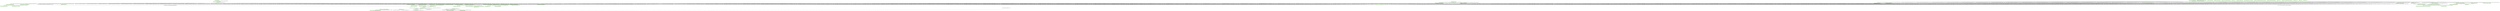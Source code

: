 digraph G {
  node [color=".3 .2 1.0",shape=box,style=filled];
  edge [];
  "0" [label="<org.jfree.base.Library: void setInfo(java.lang.String)>",];
  "1" [label="<java.lang.Thread: void <init>(java.lang.ThreadGroup,java.lang.String)>",];
  "2" [label="<org.jfree.ui.about.ProjectInfo: java.lang.String toString()>",];
  "3" [label="<org.jfree.chart.JFreeChart: void <clinit>()>",];
  "4" [label="<java.lang.ClassLoader: long findNative(java.lang.ClassLoader,java.lang.String)>",];
  "5" [label="<java.lang.ThreadGroup: void <init>()>",];
  "6" [label="<java.lang.NullPointerException: void <init>()>",];
  "7" [label="<java.lang.ThreadGroup: void add(java.lang.ThreadGroup)>",];
  "8" [label="<java.lang.StringBuffer: java.lang.String toString()>",];
  "9" [label="<java.lang.System: void initializeSystemClass()>",];
  "10" [label="<java.awt.Font: void <init>(java.lang.String,int,int)>",];
  "11" [label="<java.lang.Class: java.lang.String getName()>",];
  "12" [label="<org.jfree.JCommonInfo: java.lang.Class class$(java.lang.String)>",];
  "13" [label="<java.lang.Thread: void init(java.lang.ThreadGroup,java.lang.Runnable,java.lang.String)>",];
  "14" [label="<org.jfree.base.Library: java.lang.String getInfo()>",];
  "15" [label="<javax.swing.UIManager: java.awt.Color getColor(java.lang.Object)>",];
  "16" [label="<org.jfree.base.Library: void setVersion(java.lang.String)>",];
  "17" [label="<java.lang.ref.Finalizer: void register(java.lang.Object)>",];
  "18" [label="<java.util.ArrayList: java.lang.Object[] toArray(java.lang.Object[])>",];
  "19" [label="<java.util.ResourceBundle: java.util.ResourceBundle getBundle(java.lang.String,java.util.Locale,java.lang.ClassLoader)>",];
  "20" [label="<org.jfree.base.BasicProjectInfo: void addLibrary(org.jfree.base.Library)>",];
  "21" [label="<java.lang.StringBuffer: java.lang.StringBuffer append(java.lang.String)>",];
  "22" [label="<org.jfree.base.Library: void <init>()>",];
  "23" [label="<org.jfree.base.BootableProjectInfo: void setBootClass(java.lang.String)>",];
  "24" [label="<org.jfree.base.BasicProjectInfo: void setLicenceName(java.lang.String)>",];
  "25" [label="<java.lang.Thread: void <init>(java.lang.ThreadGroup,java.lang.Runnable)>",];
  "26" [label="<org.jfree.chart.JFreeChart: void main(java.lang.String[])>",];
  "27" [label="<org.jfree.ui.about.ProjectInfo: void setContributors(java.util.List)>",];
  "28" [label="<org.jfree.base.Library: void setName(java.lang.String)>",];
  "29" [label="<java.util.Arrays: java.util.List asList(java.lang.Object[])>",];
  "30" [label="<org.jfree.base.BasicProjectInfo: void setName(java.lang.String)>",];
  "31" [label="<org.jfree.base.BasicProjectInfo: java.lang.String getCopyright()>",];
  "32" [label="<org.jfree.base.BootableProjectInfo: void <init>()>",];
  "33" [label="<java.util.ResourceBundle: java.util.ResourceBundle getBundle(java.lang.String)>",];
  "34" [label="<java.lang.Object: void <clinit>()>",];
  "35" [label="<java.lang.NoClassDefFoundError: void <init>(java.lang.String)>",];
  "36" [label="<java.lang.StringBuffer: void <init>()>",];
  "37" [label="<java.lang.ThreadGroup: void <init>(java.lang.ThreadGroup,java.lang.String)>",];
  "38" [label="<java.lang.ClassLoader: void addClass(java.lang.Class)>",];
  "39" [label="<org.jfree.base.BasicProjectInfo: void setInfo(java.lang.String)>",];
  "40" [label="<org.jfree.ui.about.Licences: org.jfree.ui.about.Licences getInstance()>",];
  "41" [label="<java.lang.ThreadGroup: void checkAccess()>",];
  "42" [label="<java.security.PrivilegedActionException: void <init>(java.lang.Exception)>",];
  "43" [label="<java.util.Locale: java.util.Locale getDefault()>",];
  "44" [label="<java.util.ArrayList: void <init>()>",];
  "45" [label="<org.jfree.ui.about.Licences: void <init>()>",];
  "46" [label="<org.jfree.base.BasicProjectInfo: void <init>()>",];
  "47" [label="<org.jfree.chart.JFreeChartInfo: void <init>()>",];
  "48" [label="<org.jfree.ui.about.ProjectInfo: void <init>()>",];
  "49" [label="<org.jfree.base.Library: java.lang.String getName()>",];
  "50" [label="<org.jfree.ui.about.ProjectInfo: void setLicenceText(java.lang.String)>",];
  "51" [label="<java.util.ArrayList: boolean add(java.lang.Object)>",];
  "52" [label="<org.jfree.JCommonInfo: org.jfree.JCommonInfo getInstance()>",];
  "53" [label="<org.jfree.chart.util.ResourceBundleWrapper: java.util.ResourceBundle getBundle(java.lang.String)>",];
  "54" [label="<java.lang.ClassLoader: void checkPackageAccess(java.lang.Class,java.security.ProtectionDomain)>",];
  "55" [label="<org.jfree.base.Library: void setLicenceName(java.lang.String)>",];
  "56" [label="<java.lang.ClassLoader: java.lang.Class loadClassInternal(java.lang.String)>",];
  "57" [label="<org.jfree.base.BasicProjectInfo: org.jfree.base.Library[] getLibraries()>",];
  "58" [label="<java.lang.Object: void <init>()>",];
  "59" [label="<java.lang.Class: java.lang.Class forName(java.lang.String)>",];
  "60" [label="<java.lang.String: void <clinit>()>",];
  "61" [label="<org.jfree.ui.about.Contributor: void <init>(java.lang.String,java.lang.String)>",];
  "62" [label="<java.lang.ThreadGroup: void uncaughtException(java.lang.Thread,java.lang.Throwable)>",];
  "63" [label="<java.lang.ClassLoader: void <init>()>",];
  "64" [label="<org.jfree.base.BasicProjectInfo: void setCopyright(java.lang.String)>",];
  "65" [label="<org.jfree.base.Library: java.lang.String getVersion()>",];
  "66" [label="<org.jfree.base.BasicProjectInfo: void setVersion(java.lang.String)>",];
  "67" [label="<org.jfree.base.Library: void <init>(java.lang.String,java.lang.String,java.lang.String,java.lang.String)>",];
  "68" [label="<org.jfree.ui.about.Licences: java.lang.String getLGPL()>",];
  "69" [label="<java.util.ArrayList: int size()>",];
  "70" [label="<java.lang.Thread: void exit()>",];
  "71" [label="<org.jfree.JCommonInfo: void <init>()>",];
  "72" [label="<java.lang.System: void <clinit>()>",];
  "73" [label="<org.jfree.JCommon: void <clinit>()>",];
  "74" [label="<org.jfree.ui.about.ProjectInfo: java.lang.String getLicenceText()>",];
  "75" [label="<org.jfree.ui.about.ProjectInfo: void setLogo(java.awt.Image)>",];
  "1" -> "58" [label="[0@L384] invokespecial %this.<java.lang.Object: void <init>()>();",];
  "1" -> "13" [label="[6@L385] invokespecial %this.<java.lang.Thread: void init(java.lang.ThreadGroup,java.lang.Runnable,java.lang.String)>(r1, %nullconst, r2);",];
  "2" -> "21" [label="[69@L203] invokevirtual $r0.<java.lang.StringBuffer: java.lang.StringBuffer append(java.lang.String)>(%stringconst8);",];
  "2" -> "21" [label="[41@L183] invokevirtual $r0.<java.lang.StringBuffer: java.lang.StringBuffer append(java.lang.String)>(%stringconst8);",];
  "2" -> "21" [label="[22@L174] invokevirtual $r0.<java.lang.StringBuffer: java.lang.StringBuffer append(java.lang.String)>(%stringconst2);",];
  "2" -> "21" [label="[24@L175] invokevirtual $r0.<java.lang.StringBuffer: java.lang.StringBuffer append(java.lang.String)>(%stringconst5);",];
  "2" -> "21" [label="[68@L202] invokevirtual $r0.<java.lang.StringBuffer: java.lang.StringBuffer append(java.lang.String)>($r15);",];
  "2" -> "21" [label="[79@L211] invokevirtual $r0.<java.lang.StringBuffer: java.lang.StringBuffer append(java.lang.String)>(%stringconst14);",];
  "2" -> "74" [label="[81@L213] $r10 = invokevirtual %this.<org.jfree.ui.about.ProjectInfo: java.lang.String getLicenceText()>();",];
  "2" -> "21" [label="[16@L170] invokevirtual $r0.<java.lang.StringBuffer: java.lang.StringBuffer append(java.lang.String)>(%stringconst3);",];
  "2" -> "49" [label="[2@L163] $r2 = invokevirtual %this.<org.jfree.ui.about.ProjectInfo: java.lang.String getName()>();",];
  "2" -> "21" [label="[19@L172] invokevirtual $r0.<java.lang.StringBuffer: java.lang.StringBuffer append(java.lang.String)>(%stringconst4);",];
  "2" -> "57" [label="[53@L194] $r8 = invokevirtual %this.<org.jfree.ui.about.ProjectInfo: org.jfree.base.Library[] getLibraries()>();",];
  "2" -> "21" [label="[17@L171] invokevirtual $r0.<java.lang.StringBuffer: java.lang.StringBuffer append(java.lang.String)>(%stringconst2);",];
  "2" -> "21" [label="[46@L190] invokevirtual $r0.<java.lang.StringBuffer: java.lang.StringBuffer append(java.lang.String)>(%stringconst2);",];
  "2" -> "65" [label="[6@L165] $r3 = invokevirtual %this.<org.jfree.ui.about.ProjectInfo: java.lang.String getVersion()>();",];
  "2" -> "21" [label="[5@L164] invokevirtual $r0.<java.lang.StringBuffer: java.lang.StringBuffer append(java.lang.String)>(%stringconst0);",];
  "2" -> "49" [label="[76@L210] $r9 = invokevirtual %this.<org.jfree.ui.about.ProjectInfo: java.lang.String getName()>();",];
  "2" -> "21" [label="[74@L207] invokevirtual $r0.<java.lang.StringBuffer: java.lang.StringBuffer append(java.lang.String)>(%stringconst9);",];
  "2" -> "21" [label="[66@L201] invokevirtual $r0.<java.lang.StringBuffer: java.lang.StringBuffer append(java.lang.String)>(%stringconst7);",];
  "2" -> "31" [label="[10@L167] $r4 = invokevirtual %this.<org.jfree.ui.about.ProjectInfo: java.lang.String getCopyright()>();",];
  "2" -> "21" [label="[12@L168] invokevirtual $r0.<java.lang.StringBuffer: java.lang.StringBuffer append(java.lang.String)>(%stringconst1);",];
  "2" -> "21" [label="[9@L166] invokevirtual $r0.<java.lang.StringBuffer: java.lang.StringBuffer append(java.lang.String)>(%stringconst1);",];
  "2" -> "8" [label="[83@L215] $r11 = invokevirtual $r0.<java.lang.StringBuffer: java.lang.String toString()>();",];
  "2" -> "21" [label="[45@L187] invokevirtual $r0.<java.lang.StringBuffer: java.lang.StringBuffer append(java.lang.String)>(%stringconst9);",];
  "2" -> "21" [label="[82@L213] invokevirtual $r0.<java.lang.StringBuffer: java.lang.StringBuffer append(java.lang.String)>($r10);",];
  "2" -> "21" [label="[48@L191] invokevirtual $r0.<java.lang.StringBuffer: java.lang.StringBuffer append(java.lang.String)>(%stringconst10);",];
  "2" -> "21" [label="[21@L173] invokevirtual $r0.<java.lang.StringBuffer: java.lang.StringBuffer append(java.lang.String)>($r5);",];
  "2" -> "21" [label="[63@L199] invokevirtual $r0.<java.lang.StringBuffer: java.lang.StringBuffer append(java.lang.String)>(%stringconst12);",];
  "2" -> "21" [label="[52@L193] invokevirtual $r0.<java.lang.StringBuffer: java.lang.StringBuffer append(java.lang.String)>(%stringconst11);",];
  "2" -> "21" [label="[61@L198] invokevirtual $r0.<java.lang.StringBuffer: java.lang.StringBuffer append(java.lang.String)>($r13);",];
  "2" -> "21" [label="[75@L209] invokevirtual $r0.<java.lang.StringBuffer: java.lang.StringBuffer append(java.lang.String)>(%stringconst2);",];
  "2" -> "21" [label="[37@L181] invokevirtual $r0.<java.lang.StringBuffer: java.lang.StringBuffer append(java.lang.String)>(%stringconst7);",];
  "2" -> "21" [label="[7@L165] invokevirtual $r0.<java.lang.StringBuffer: java.lang.StringBuffer append(java.lang.String)>($r3);",];
  "2" -> "21" [label="[35@L180] invokevirtual $r0.<java.lang.StringBuffer: java.lang.StringBuffer append(java.lang.String)>($r19);",];
  "2" -> "21" [label="[39@L182] invokevirtual $r0.<java.lang.StringBuffer: java.lang.StringBuffer append(java.lang.String)>($r20);",];
  "2" -> "21" [label="[80@L212] invokevirtual $r0.<java.lang.StringBuffer: java.lang.StringBuffer append(java.lang.String)>(%stringconst2);",];
  "2" -> "21" [label="[11@L167] invokevirtual $r0.<java.lang.StringBuffer: java.lang.StringBuffer append(java.lang.String)>($r4);",];
  "2" -> "21" [label="[3@L163] invokevirtual $r0.<java.lang.StringBuffer: java.lang.StringBuffer append(java.lang.String)>($r2);",];
  "2" -> "36" [label="[1@L162] invokespecial $r0.<java.lang.StringBuffer: void <init>()>();",];
  "2" -> "21" [label="[77@L210] invokevirtual $r0.<java.lang.StringBuffer: java.lang.StringBuffer append(java.lang.String)>($r9);",];
  "2" -> "21" [label="[50@L192] invokevirtual $r0.<java.lang.StringBuffer: java.lang.StringBuffer append(java.lang.String)>($r7);",];
  "2" -> "49" [label="[49@L192] $r7 = invokevirtual %this.<org.jfree.ui.about.ProjectInfo: java.lang.String getName()>();",];
  "2" -> "14" [label="[20@L173] $r5 = invokevirtual %this.<org.jfree.ui.about.ProjectInfo: java.lang.String getInfo()>();",];
  "2" -> "21" [label="[14@L169] invokevirtual $r0.<java.lang.StringBuffer: java.lang.StringBuffer append(java.lang.String)>(%stringconst2);",];
  "2" -> "21" [label="[65@L200] invokevirtual $r0.<java.lang.StringBuffer: java.lang.StringBuffer append(java.lang.String)>($r14);",];
  "3" -> "15" [label="[16@L261] $r2 = invokestatic <javax.swing.UIManager: java.awt.Color getColor(java.lang.Object)>(%stringconst6);",];
  "3" -> "10" [label="[13@L257] invokespecial $r1.<java.awt.Font: void <init>(java.lang.String,int,int)>(%stringconst3, %intconst4, %intconst5);",];
  "3" -> "47" [label="[7@L254] invokespecial $r0.<org.jfree.chart.JFreeChartInfo: void <init>()>();",];
  "5" -> "58" [label="[0@L55] invokespecial %this.<java.lang.Object: void <init>()>();",];
  "12" -> "59" [label="[0@L125] $r1 = invokestatic <java.lang.Class: java.lang.Class forName(java.lang.String)>(r0);",];
  "12" -> "35" [label="[5@L125] invokespecial $r3.<java.lang.NoClassDefFoundError: void <init>(java.lang.String)>($r4);",];
  "20" -> "51" [label="[5@L173] invokeinterface $r2.<java.util.List: boolean add(java.lang.Object)>(library);",];
  "20" -> "6" [label="[2@L171] invokespecial $r3.<java.lang.NullPointerException: void <init>()>();",];
  "22" -> "58" [label="[0@L89] invokespecial %this.<java.lang.Object: void <init>()>();",];
  "24" -> "55" [label="[0@L134] invokespecial %this.<org.jfree.base.Library: void setLicenceName(java.lang.String)>(licence);",];
  "26" -> "2" [label="[2@L1697] $r2 = invokevirtual $r0.<org.jfree.ui.about.ProjectInfo: java.lang.String toString()>();",];
  "30" -> "28" [label="[0@L143] invokespecial %this.<org.jfree.base.Library: void setName(java.lang.String)>(name);",];
  "32" -> "44" [label="[2@L68] invokespecial $r1.<java.util.ArrayList: void <init>()>();",];
  "32" -> "46" [label="[0@L67] invokespecial %this.<org.jfree.base.BasicProjectInfo: void <init>()>();",];
  "37" -> "58" [label="[0@L94] invokespecial %this.<java.lang.Object: void <init>()>();",];
  "37" -> "41" [label="[5@L98] invokevirtual r1.<java.lang.ThreadGroup: void checkAccess()>();",];
  "37" -> "7" [label="[14@L104] invokespecial r1.<java.lang.ThreadGroup: void add(java.lang.ThreadGroup)>(%this);",];
  "39" -> "0" [label="[0@L125] invokespecial %this.<org.jfree.base.Library: void setInfo(java.lang.String)>(info);",];
  "40" -> "45" [label="[3@L805] invokespecial $r2.<org.jfree.ui.about.Licences: void <init>()>();",];
  "45" -> "58" [label="[0@L57] invokespecial %this.<java.lang.Object: void <init>()>();",];
  "46" -> "44" [label="[2@L65] invokespecial $r1.<java.util.ArrayList: void <init>()>();",];
  "46" -> "22" [label="[0@L64] invokespecial %this.<org.jfree.base.Library: void <init>()>();",];
  "47" -> "61" [label="[308@L1765] invokespecial $r65.<org.jfree.ui.about.Contributor: void <init>(java.lang.String,java.lang.String)>(%stringconst122, %stringconst8);",];
  "47" -> "61" [label="[273@L1765] invokespecial $r58.<org.jfree.ui.about.Contributor: void <init>(java.lang.String,java.lang.String)>(%stringconst108, %stringconst8);",];
  "47" -> "61" [label="[158@L1765] invokespecial $r35.<org.jfree.ui.about.Contributor: void <init>(java.lang.String,java.lang.String)>(%stringconst62, %stringconst8);",];
  "47" -> "39" [label="[11@L1759] invokevirtual %this.<org.jfree.chart.JFreeChartInfo: void setInfo(java.lang.String)>($r4);",];
  "47" -> "61" [label="[213@L1765] invokespecial $r46.<org.jfree.ui.about.Contributor: void <init>(java.lang.String,java.lang.String)>(%stringconst84, %stringconst8);",];
  "47" -> "61" [label="[87@L1765] invokespecial $r21.<org.jfree.ui.about.Contributor: void <init>(java.lang.String,java.lang.String)>(%stringconst33, %stringconst8);",];
  "47" -> "61" [label="[122@L1765] invokespecial $r28.<org.jfree.ui.about.Contributor: void <init>(java.lang.String,java.lang.String)>(%stringconst47, %stringconst8);",];
  "47" -> "61" [label="[298@L1765] invokespecial $r63.<org.jfree.ui.about.Contributor: void <init>(java.lang.String,java.lang.String)>(%stringconst118, %stringconst8);",];
  "47" -> "68" [label="[19@L1763] $r7 = invokevirtual $r6.<org.jfree.ui.about.Licences: java.lang.String getLGPL()>();",];
  "47" -> "61" [label="[198@L1765] invokespecial $r43.<org.jfree.ui.about.Contributor: void <init>(java.lang.String,java.lang.String)>(%stringconst78, %stringconst8);",];
  "47" -> "61" [label="[338@L1765] invokespecial $r71.<org.jfree.ui.about.Contributor: void <init>(java.lang.String,java.lang.String)>(%stringconst134, %stringconst8);",];
  "47" -> "61" [label="[454@L1765] invokespecial $r94.<org.jfree.ui.about.Contributor: void <init>(java.lang.String,java.lang.String)>(%stringconst181, %stringconst8);",];
  "47" -> "61" [label="[369@L1765] invokespecial $r77.<org.jfree.ui.about.Contributor: void <init>(java.lang.String,java.lang.String)>(%stringconst147, %stringconst8);",];
  "47" -> "61" [label="[480@L1765] invokespecial $r99.<org.jfree.ui.about.Contributor: void <init>(java.lang.String,java.lang.String)>(%stringconst192, %stringconst8);",];
  "47" -> "61" [label="[459@L1765] invokespecial $r95.<org.jfree.ui.about.Contributor: void <init>(java.lang.String,java.lang.String)>(%stringconst183, %stringconst8);",];
  "47" -> "61" [label="[379@L1765] invokespecial $r79.<org.jfree.ui.about.Contributor: void <init>(java.lang.String,java.lang.String)>(%stringconst151, %stringconst8);",];
  "47" -> "61" [label="[434@L1765] invokespecial $r90.<org.jfree.ui.about.Contributor: void <init>(java.lang.String,java.lang.String)>(%stringconst173, %stringconst8);",];
  "47" -> "61" [label="[143@L1765] invokespecial $r32.<org.jfree.ui.about.Contributor: void <init>(java.lang.String,java.lang.String)>(%stringconst56, %stringconst8);",];
  "47" -> "61" [label="[218@L1765] invokespecial $r47.<org.jfree.ui.about.Contributor: void <init>(java.lang.String,java.lang.String)>(%stringconst86, %stringconst8);",];
  "47" -> "61" [label="[82@L1765] invokespecial $r20.<org.jfree.ui.about.Contributor: void <init>(java.lang.String,java.lang.String)>(%stringconst31, %stringconst8);",];
  "47" -> "61" [label="[138@L1765] invokespecial $r31.<org.jfree.ui.about.Contributor: void <init>(java.lang.String,java.lang.String)>(%stringconst53, %stringconst54);",];
  "47" -> "61" [label="[57@L1765] invokespecial $r15.<org.jfree.ui.about.Contributor: void <init>(java.lang.String,java.lang.String)>(%stringconst21, %stringconst8);",];
  "47" -> "50" [label="[20@L1763] invokevirtual %this.<org.jfree.chart.JFreeChartInfo: void setLicenceText(java.lang.String)>($r7);",];
  "47" -> "61" [label="[52@L1765] invokespecial $r14.<org.jfree.ui.about.Contributor: void <init>(java.lang.String,java.lang.String)>(%stringconst19, %stringconst8);",];
  "47" -> "61" [label="[475@L1765] invokespecial $r98.<org.jfree.ui.about.Contributor: void <init>(java.lang.String,java.lang.String)>(%stringconst190, %stringconst8);",];
  "47" -> "61" [label="[168@L1765] invokespecial $r37.<org.jfree.ui.about.Contributor: void <init>(java.lang.String,java.lang.String)>(%stringconst66, %stringconst8);",];
  "47" -> "61" [label="[72@L1765] invokespecial $r18.<org.jfree.ui.about.Contributor: void <init>(java.lang.String,java.lang.String)>(%stringconst27, %stringconst8);",];
  "47" -> "61" [label="[470@L1765] invokespecial $r97.<org.jfree.ui.about.Contributor: void <init>(java.lang.String,java.lang.String)>(%stringconst188, %stringconst8);",];
  "47" -> "61" [label="[359@L1765] invokespecial $r75.<org.jfree.ui.about.Contributor: void <init>(java.lang.String,java.lang.String)>(%stringconst143, %stringconst8);",];
  "47" -> "61" [label="[183@L1765] invokespecial $r40.<org.jfree.ui.about.Contributor: void <init>(java.lang.String,java.lang.String)>(%stringconst72, %stringconst8);",];
  "47" -> "61" [label="[328@L1765] invokespecial $r69.<org.jfree.ui.about.Contributor: void <init>(java.lang.String,java.lang.String)>(%stringconst130, %stringconst8);",];
  "47" -> "61" [label="[97@L1765] invokespecial $r23.<org.jfree.ui.about.Contributor: void <init>(java.lang.String,java.lang.String)>(%stringconst37, %stringconst8);",];
  "47" -> "61" [label="[92@L1765] invokespecial $r22.<org.jfree.ui.about.Contributor: void <init>(java.lang.String,java.lang.String)>(%stringconst35, %stringconst8);",];
  "47" -> "61" [label="[496@L1765] invokespecial $r102.<org.jfree.ui.about.Contributor: void <init>(java.lang.String,java.lang.String)>(%stringconst199, %stringconst8);",];
  "47" -> "61" [label="[449@L1765] invokespecial $r93.<org.jfree.ui.about.Contributor: void <init>(java.lang.String,java.lang.String)>(%stringconst179, %stringconst8);",];
  "47" -> "61" [label="[223@L1765] invokespecial $r48.<org.jfree.ui.about.Contributor: void <init>(java.lang.String,java.lang.String)>(%stringconst88, %stringconst8);",];
  "47" -> "61" [label="[42@L1765] invokespecial $r12.<org.jfree.ui.about.Contributor: void <init>(java.lang.String,java.lang.String)>(%stringconst15, %stringconst8);",];
  "47" -> "61" [label="[107@L1765] invokespecial $r25.<org.jfree.ui.about.Contributor: void <init>(java.lang.String,java.lang.String)>(%stringconst41, %stringconst8);",];
  "47" -> "61" [label="[203@L1765] invokespecial $r44.<org.jfree.ui.about.Contributor: void <init>(java.lang.String,java.lang.String)>(%stringconst80, %stringconst8);",];
  "47" -> "61" [label="[389@L1765] invokespecial $r81.<org.jfree.ui.about.Contributor: void <init>(java.lang.String,java.lang.String)>(%stringconst155, %stringconst8);",];
  "47" -> "61" [label="[283@L1765] invokespecial $r60.<org.jfree.ui.about.Contributor: void <init>(java.lang.String,java.lang.String)>(%stringconst112, %stringconst8);",];
  "47" -> "48" [label="[0@L1749] invokespecial %this.<org.jfree.ui.about.ProjectInfo: void <init>()>();",];
  "47" -> "61" [label="[153@L1765] invokespecial $r34.<org.jfree.ui.about.Contributor: void <init>(java.lang.String,java.lang.String)>(%stringconst60, %stringconst8);",];
  "47" -> "61" [label="[278@L1765] invokespecial $r59.<org.jfree.ui.about.Contributor: void <init>(java.lang.String,java.lang.String)>(%stringconst110, %stringconst8);",];
  "47" -> "61" [label="[429@L1765] invokespecial $r89.<org.jfree.ui.about.Contributor: void <init>(java.lang.String,java.lang.String)>(%stringconst171, %stringconst8);",];
  "47" -> "61" [label="[439@L1765] invokespecial $r91.<org.jfree.ui.about.Contributor: void <init>(java.lang.String,java.lang.String)>(%stringconst175, %stringconst8);",];
  "47" -> "61" [label="[193@L1765] invokespecial $r42.<org.jfree.ui.about.Contributor: void <init>(java.lang.String,java.lang.String)>(%stringconst76, %stringconst8);",];
  "47" -> "53" [label="[2@L1754] $r1 = invokestatic <org.jfree.chart.util.ResourceBundleWrapper: java.util.ResourceBundle getBundle(java.lang.String)>(%stringconst0);",];
  "47" -> "61" [label="[313@L1765] invokespecial $r66.<org.jfree.ui.about.Contributor: void <init>(java.lang.String,java.lang.String)>(%stringconst124, %stringconst8);",];
  "47" -> "61" [label="[243@L1765] invokespecial $r52.<org.jfree.ui.about.Contributor: void <init>(java.lang.String,java.lang.String)>(%stringconst96, %stringconst8);",];
  "47" -> "61" [label="[238@L1765] invokespecial $r51.<org.jfree.ui.about.Contributor: void <init>(java.lang.String,java.lang.String)>(%stringconst94, %stringconst8);",];
  "47" -> "64" [label="[14@L1760] invokevirtual %this.<org.jfree.chart.JFreeChartInfo: void setCopyright(java.lang.String)>($r5);",];
  "47" -> "61" [label="[67@L1765] invokespecial $r17.<org.jfree.ui.about.Contributor: void <init>(java.lang.String,java.lang.String)>(%stringconst25, %stringconst8);",];
  "47" -> "61" [label="[323@L1765] invokespecial $r68.<org.jfree.ui.about.Contributor: void <init>(java.lang.String,java.lang.String)>(%stringconst128, %stringconst8);",];
  "47" -> "61" [label="[303@L1765] invokespecial $r64.<org.jfree.ui.about.Contributor: void <init>(java.lang.String,java.lang.String)>(%stringconst120, %stringconst8);",];
  "47" -> "61" [label="[318@L1765] invokespecial $r67.<org.jfree.ui.about.Contributor: void <init>(java.lang.String,java.lang.String)>(%stringconst126, %stringconst8);",];
  "47" -> "61" [label="[178@L1765] invokespecial $r39.<org.jfree.ui.about.Contributor: void <init>(java.lang.String,java.lang.String)>(%stringconst70, %stringconst8);",];
  "47" -> "61" [label="[491@L1765] invokespecial $r101.<org.jfree.ui.about.Contributor: void <init>(java.lang.String,java.lang.String)>(%stringconst197, %stringconst8);",];
  "47" -> "61" [label="[409@L1765] invokespecial $r85.<org.jfree.ui.about.Contributor: void <init>(java.lang.String,java.lang.String)>(%stringconst163, %stringconst8);",];
  "47" -> "61" [label="[374@L1765] invokespecial $r78.<org.jfree.ui.about.Contributor: void <init>(java.lang.String,java.lang.String)>(%stringconst149, %stringconst8);",];
  "47" -> "61" [label="[47@L1765] invokespecial $r13.<org.jfree.ui.about.Contributor: void <init>(java.lang.String,java.lang.String)>(%stringconst17, %stringconst8);",];
  "47" -> "61" [label="[102@L1765] invokespecial $r24.<org.jfree.ui.about.Contributor: void <init>(java.lang.String,java.lang.String)>(%stringconst39, %stringconst8);",];
  "47" -> "61" [label="[354@L1765] invokespecial $r74.<org.jfree.ui.about.Contributor: void <init>(java.lang.String,java.lang.String)>(%stringconst141, %stringconst8);",];
  "47" -> "75" [label="[15@L1761] invokevirtual %this.<org.jfree.chart.JFreeChartInfo: void setLogo(java.awt.Image)>(%nullconst);",];
  "47" -> "61" [label="[414@L1765] invokespecial $r86.<org.jfree.ui.about.Contributor: void <init>(java.lang.String,java.lang.String)>(%stringconst165, %stringconst8);",];
  "47" -> "61" [label="[228@L1765] invokespecial $r49.<org.jfree.ui.about.Contributor: void <init>(java.lang.String,java.lang.String)>(%stringconst90, %stringconst8);",];
  "47" -> "61" [label="[424@L1765] invokespecial $r88.<org.jfree.ui.about.Contributor: void <init>(java.lang.String,java.lang.String)>(%stringconst169, %stringconst8);",];
  "47" -> "61" [label="[364@L1765] invokespecial $r76.<org.jfree.ui.about.Contributor: void <init>(java.lang.String,java.lang.String)>(%stringconst145, %stringconst8);",];
  "47" -> "61" [label="[148@L1765] invokespecial $r33.<org.jfree.ui.about.Contributor: void <init>(java.lang.String,java.lang.String)>(%stringconst58, %stringconst8);",];
  "47" -> "61" [label="[343@L1765] invokespecial $r72.<org.jfree.ui.about.Contributor: void <init>(java.lang.String,java.lang.String)>(%stringconst136, %stringconst8);",];
  "47" -> "29" [label="[499@L1765] $r103 = invokestatic <java.util.Arrays: java.util.List asList(java.lang.Object[])>($r8);",];
  "47" -> "61" [label="[32@L1765] invokespecial $r10.<org.jfree.ui.about.Contributor: void <init>(java.lang.String,java.lang.String)>(%stringconst10, %stringconst11);",];
  "47" -> "61" [label="[404@L1765] invokespecial $r84.<org.jfree.ui.about.Contributor: void <init>(java.lang.String,java.lang.String)>(%stringconst161, %stringconst8);",];
  "47" -> "61" [label="[117@L1765] invokespecial $r27.<org.jfree.ui.about.Contributor: void <init>(java.lang.String,java.lang.String)>(%stringconst45, %stringconst8);",];
  "47" -> "61" [label="[62@L1765] invokespecial $r16.<org.jfree.ui.about.Contributor: void <init>(java.lang.String,java.lang.String)>(%stringconst23, %stringconst8);",];
  "47" -> "61" [label="[394@L1765] invokespecial $r82.<org.jfree.ui.about.Contributor: void <init>(java.lang.String,java.lang.String)>(%stringconst157, %stringconst8);",];
  "47" -> "61" [label="[233@L1765] invokespecial $r50.<org.jfree.ui.about.Contributor: void <init>(java.lang.String,java.lang.String)>(%stringconst92, %stringconst8);",];
  "47" -> "61" [label="[208@L1765] invokespecial $r45.<org.jfree.ui.about.Contributor: void <init>(java.lang.String,java.lang.String)>(%stringconst82, %stringconst8);",];
  "47" -> "61" [label="[127@L1765] invokespecial $r29.<org.jfree.ui.about.Contributor: void <init>(java.lang.String,java.lang.String)>(%stringconst49, %stringconst8);",];
  "47" -> "61" [label="[163@L1765] invokespecial $r36.<org.jfree.ui.about.Contributor: void <init>(java.lang.String,java.lang.String)>(%stringconst64, %stringconst8);",];
  "47" -> "24" [label="[17@L1762] invokevirtual %this.<org.jfree.chart.JFreeChartInfo: void setLicenceName(java.lang.String)>(%stringconst5);",];
  "47" -> "61" [label="[26@L1765] invokespecial $r9.<org.jfree.ui.about.Contributor: void <init>(java.lang.String,java.lang.String)>(%stringconst7, %stringconst8);",];
  "47" -> "61" [label="[419@L1765] invokespecial $r87.<org.jfree.ui.about.Contributor: void <init>(java.lang.String,java.lang.String)>(%stringconst167, %stringconst8);",];
  "47" -> "61" [label="[77@L1765] invokespecial $r19.<org.jfree.ui.about.Contributor: void <init>(java.lang.String,java.lang.String)>(%stringconst29, %stringconst8);",];
  "47" -> "61" [label="[399@L1765] invokespecial $r83.<org.jfree.ui.about.Contributor: void <init>(java.lang.String,java.lang.String)>(%stringconst159, %stringconst8);",];
  "47" -> "61" [label="[465@L1765] invokespecial $r96.<org.jfree.ui.about.Contributor: void <init>(java.lang.String,java.lang.String)>(%stringconst185, %stringconst186);",];
  "47" -> "61" [label="[444@L1765] invokespecial $r92.<org.jfree.ui.about.Contributor: void <init>(java.lang.String,java.lang.String)>(%stringconst177, %stringconst8);",];
  "47" -> "61" [label="[263@L1765] invokespecial $r56.<org.jfree.ui.about.Contributor: void <init>(java.lang.String,java.lang.String)>(%stringconst104, %stringconst8);",];
  "47" -> "61" [label="[112@L1765] invokespecial $r26.<org.jfree.ui.about.Contributor: void <init>(java.lang.String,java.lang.String)>(%stringconst43, %stringconst8);",];
  "47" -> "61" [label="[288@L1765] invokespecial $r61.<org.jfree.ui.about.Contributor: void <init>(java.lang.String,java.lang.String)>(%stringconst114, %stringconst8);",];
  "47" -> "66" [label="[8@L1758] invokevirtual %this.<org.jfree.chart.JFreeChartInfo: void setVersion(java.lang.String)>($r3);",];
  "47" -> "61" [label="[293@L1765] invokespecial $r62.<org.jfree.ui.about.Contributor: void <init>(java.lang.String,java.lang.String)>(%stringconst116, %stringconst8);",];
  "47" -> "61" [label="[486@L1765] invokespecial $r100.<org.jfree.ui.about.Contributor: void <init>(java.lang.String,java.lang.String)>(%stringconst194, %stringconst195);",];
  "47" -> "27" [label="[500@L1765] invokevirtual %this.<org.jfree.chart.JFreeChartInfo: void setContributors(java.util.List)>($r103);",];
  "47" -> "61" [label="[188@L1765] invokespecial $r41.<org.jfree.ui.about.Contributor: void <init>(java.lang.String,java.lang.String)>(%stringconst74, %stringconst8);",];
  "47" -> "61" [label="[349@L1765] invokespecial $r73.<org.jfree.ui.about.Contributor: void <init>(java.lang.String,java.lang.String)>(%stringconst138, %stringconst139);",];
  "47" -> "61" [label="[384@L1765] invokespecial $r80.<org.jfree.ui.about.Contributor: void <init>(java.lang.String,java.lang.String)>(%stringconst153, %stringconst8);",];
  "47" -> "61" [label="[258@L1765] invokespecial $r55.<org.jfree.ui.about.Contributor: void <init>(java.lang.String,java.lang.String)>(%stringconst102, %stringconst8);",];
  "47" -> "61" [label="[132@L1765] invokespecial $r30.<org.jfree.ui.about.Contributor: void <init>(java.lang.String,java.lang.String)>(%stringconst51, %stringconst8);",];
  "47" -> "30" [label="[5@L1757] invokevirtual %this.<org.jfree.chart.JFreeChartInfo: void setName(java.lang.String)>($r2);",];
  "47" -> "20" [label="[502@L1867] invokevirtual %this.<org.jfree.chart.JFreeChartInfo: void addLibrary(org.jfree.base.Library)>($r104);",];
  "47" -> "61" [label="[253@L1765] invokespecial $r54.<org.jfree.ui.about.Contributor: void <init>(java.lang.String,java.lang.String)>(%stringconst100, %stringconst8);",];
  "47" -> "61" [label="[333@L1765] invokespecial $r70.<org.jfree.ui.about.Contributor: void <init>(java.lang.String,java.lang.String)>(%stringconst132, %stringconst8);",];
  "47" -> "61" [label="[173@L1765] invokespecial $r38.<org.jfree.ui.about.Contributor: void <init>(java.lang.String,java.lang.String)>(%stringconst68, %stringconst8);",];
  "47" -> "61" [label="[268@L1765] invokespecial $r57.<org.jfree.ui.about.Contributor: void <init>(java.lang.String,java.lang.String)>(%stringconst106, %stringconst8);",];
  "47" -> "61" [label="[248@L1765] invokespecial $r53.<org.jfree.ui.about.Contributor: void <init>(java.lang.String,java.lang.String)>(%stringconst98, %stringconst8);",];
  "47" -> "61" [label="[37@L1765] invokespecial $r11.<org.jfree.ui.about.Contributor: void <init>(java.lang.String,java.lang.String)>(%stringconst13, %stringconst8);",];
  "47" -> "40" [label="[18@L1763] $r6 = invokestatic <org.jfree.ui.about.Licences: org.jfree.ui.about.Licences getInstance()>();",];
  "48" -> "32" [label="[0@L72] invokespecial %this.<org.jfree.base.BootableProjectInfo: void <init>()>();",];
  "52" -> "71" [label="[3@L72] invokespecial $r2.<org.jfree.JCommonInfo: void <init>()>();",];
  "53" -> "19" [label="[4@L123] $r5 = invokestatic <java.util.ResourceBundle: java.util.ResourceBundle getBundle(java.lang.String,java.util.Locale,java.lang.ClassLoader)>(r1, $r3, $r4);",];
  "53" -> "43" [label="[2@L123] $r3 = invokestatic <java.util.Locale: java.util.Locale getDefault()>();",];
  "53" -> "33" [label="[6@L128] $r2 = invokestatic <java.util.ResourceBundle: java.util.ResourceBundle getBundle(java.lang.String)>(r1);",];
  "57" -> "69" [label="[2@L161] $i0 = invokeinterface $r1.<java.util.List: int size()>();",];
  "57" -> "18" [label="[4@L161] $r4 = invokeinterface $r2.<java.util.List: java.lang.Object[] toArray(java.lang.Object[])>($r3);",];
  "61" -> "58" [label="[0@L68] invokespecial %this.<java.lang.Object: void <init>()>();",];
  "66" -> "16" [label="[0@L152] invokespecial %this.<org.jfree.base.Library: void setVersion(java.lang.String)>(version);",];
  "67" -> "58" [label="[0@L78] invokespecial %this.<java.lang.Object: void <init>()>();",];
  "71" -> "50" [label="[19@L93] invokevirtual %this.<org.jfree.JCommonInfo: void setLicenceText(java.lang.String)>($r7);",];
  "71" -> "61" [label="[91@L95] invokespecial $r22.<org.jfree.ui.about.Contributor: void <init>(java.lang.String,java.lang.String)>(%stringconst35, %stringconst8);",];
  "71" -> "61" [label="[81@L95] invokespecial $r20.<org.jfree.ui.about.Contributor: void <init>(java.lang.String,java.lang.String)>(%stringconst31, %stringconst8);",];
  "71" -> "23" [label="[126@L125] invokevirtual %this.<org.jfree.JCommonInfo: void setBootClass(java.lang.String)>($r29);",];
  "71" -> "61" [label="[106@L95] invokespecial $r25.<org.jfree.ui.about.Contributor: void <init>(java.lang.String,java.lang.String)>(%stringconst41, %stringconst8);",];
  "71" -> "67" [label="[116@L119] invokespecial $r27.<org.jfree.base.Library: void <init>(java.lang.String,java.lang.String,java.lang.String,java.lang.String)>(%stringconst43, %stringconst44, %stringconst45, %stringconst46);",];
  "71" -> "24" [label="[16@L92] invokevirtual %this.<org.jfree.JCommonInfo: void setLicenceName(java.lang.String)>(%stringconst5);",];
  "71" -> "61" [label="[25@L95] invokespecial $r9.<org.jfree.ui.about.Contributor: void <init>(java.lang.String,java.lang.String)>(%stringconst7, %stringconst8);",];
  "71" -> "12" [label="[121@L125] $r30 = invokestatic <org.jfree.JCommonInfo: java.lang.Class class$(java.lang.String)>(%stringconst47);",];
  "71" -> "20" [label="[117@L119] invokevirtual %this.<org.jfree.JCommonInfo: void addLibrary(org.jfree.base.Library)>($r27);",];
  "71" -> "61" [label="[76@L95] invokespecial $r19.<org.jfree.ui.about.Contributor: void <init>(java.lang.String,java.lang.String)>(%stringconst29, %stringconst8);",];
  "71" -> "29" [label="[109@L95] $r26 = invokestatic <java.util.Arrays: java.util.List asList(java.lang.Object[])>($r8);",];
  "71" -> "61" [label="[66@L95] invokespecial $r17.<org.jfree.ui.about.Contributor: void <init>(java.lang.String,java.lang.String)>(%stringconst25, %stringconst8);",];
  "71" -> "61" [label="[30@L95] invokespecial $r10.<org.jfree.ui.about.Contributor: void <init>(java.lang.String,java.lang.String)>(%stringconst10, %stringconst8);",];
  "71" -> "39" [label="[11@L89] invokevirtual %this.<org.jfree.JCommonInfo: void setInfo(java.lang.String)>($r4);",];
  "71" -> "61" [label="[101@L95] invokespecial $r24.<org.jfree.ui.about.Contributor: void <init>(java.lang.String,java.lang.String)>(%stringconst39, %stringconst8);",];
  "71" -> "61" [label="[96@L95] invokespecial $r23.<org.jfree.ui.about.Contributor: void <init>(java.lang.String,java.lang.String)>(%stringconst37, %stringconst8);",];
  "71" -> "61" [label="[51@L95] invokespecial $r14.<org.jfree.ui.about.Contributor: void <init>(java.lang.String,java.lang.String)>(%stringconst19, %stringconst8);",];
  "71" -> "40" [label="[17@L93] $r6 = invokestatic <org.jfree.ui.about.Licences: org.jfree.ui.about.Licences getInstance()>();",];
  "71" -> "48" [label="[0@L80] invokespecial %this.<org.jfree.ui.about.ProjectInfo: void <init>()>();",];
  "71" -> "61" [label="[71@L95] invokespecial $r18.<org.jfree.ui.about.Contributor: void <init>(java.lang.String,java.lang.String)>(%stringconst27, %stringconst8);",];
  "71" -> "61" [label="[61@L95] invokespecial $r16.<org.jfree.ui.about.Contributor: void <init>(java.lang.String,java.lang.String)>(%stringconst23, %stringconst8);",];
  "71" -> "61" [label="[86@L95] invokespecial $r21.<org.jfree.ui.about.Contributor: void <init>(java.lang.String,java.lang.String)>(%stringconst33, %stringconst8);",];
  "71" -> "11" [label="[125@L125] $r29 = invokevirtual $r30.<java.lang.Class: java.lang.String getName()>();",];
  "71" -> "30" [label="[5@L87] invokevirtual %this.<org.jfree.JCommonInfo: void setName(java.lang.String)>($r2);",];
  "71" -> "61" [label="[35@L95] invokespecial $r11.<org.jfree.ui.about.Contributor: void <init>(java.lang.String,java.lang.String)>(%stringconst12, %stringconst8);",];
  "71" -> "64" [label="[14@L90] invokevirtual %this.<org.jfree.JCommonInfo: void setCopyright(java.lang.String)>($r5);",];
  "71" -> "61" [label="[46@L95] invokespecial $r13.<org.jfree.ui.about.Contributor: void <init>(java.lang.String,java.lang.String)>(%stringconst16, %stringconst17);",];
  "71" -> "33" [label="[2@L84] $r1 = invokestatic <java.util.ResourceBundle: java.util.ResourceBundle getBundle(java.lang.String)>(%stringconst0);",];
  "71" -> "27" [label="[110@L95] invokevirtual %this.<org.jfree.JCommonInfo: void setContributors(java.util.List)>($r26);",];
  "71" -> "61" [label="[56@L95] invokespecial $r15.<org.jfree.ui.about.Contributor: void <init>(java.lang.String,java.lang.String)>(%stringconst21, %stringconst8);",];
  "71" -> "68" [label="[18@L93] $r7 = invokevirtual $r6.<org.jfree.ui.about.Licences: java.lang.String getLGPL()>();",];
  "71" -> "61" [label="[40@L95] invokespecial $r12.<org.jfree.ui.about.Contributor: void <init>(java.lang.String,java.lang.String)>(%stringconst14, %stringconst8);",];
  "71" -> "66" [label="[8@L88] invokevirtual %this.<org.jfree.JCommonInfo: void setVersion(java.lang.String)>($r3);",];
  "73" -> "52" [label="[0@L63] $r0 = invokestatic <org.jfree.JCommonInfo: org.jfree.JCommonInfo getInstance()>();",];
}
